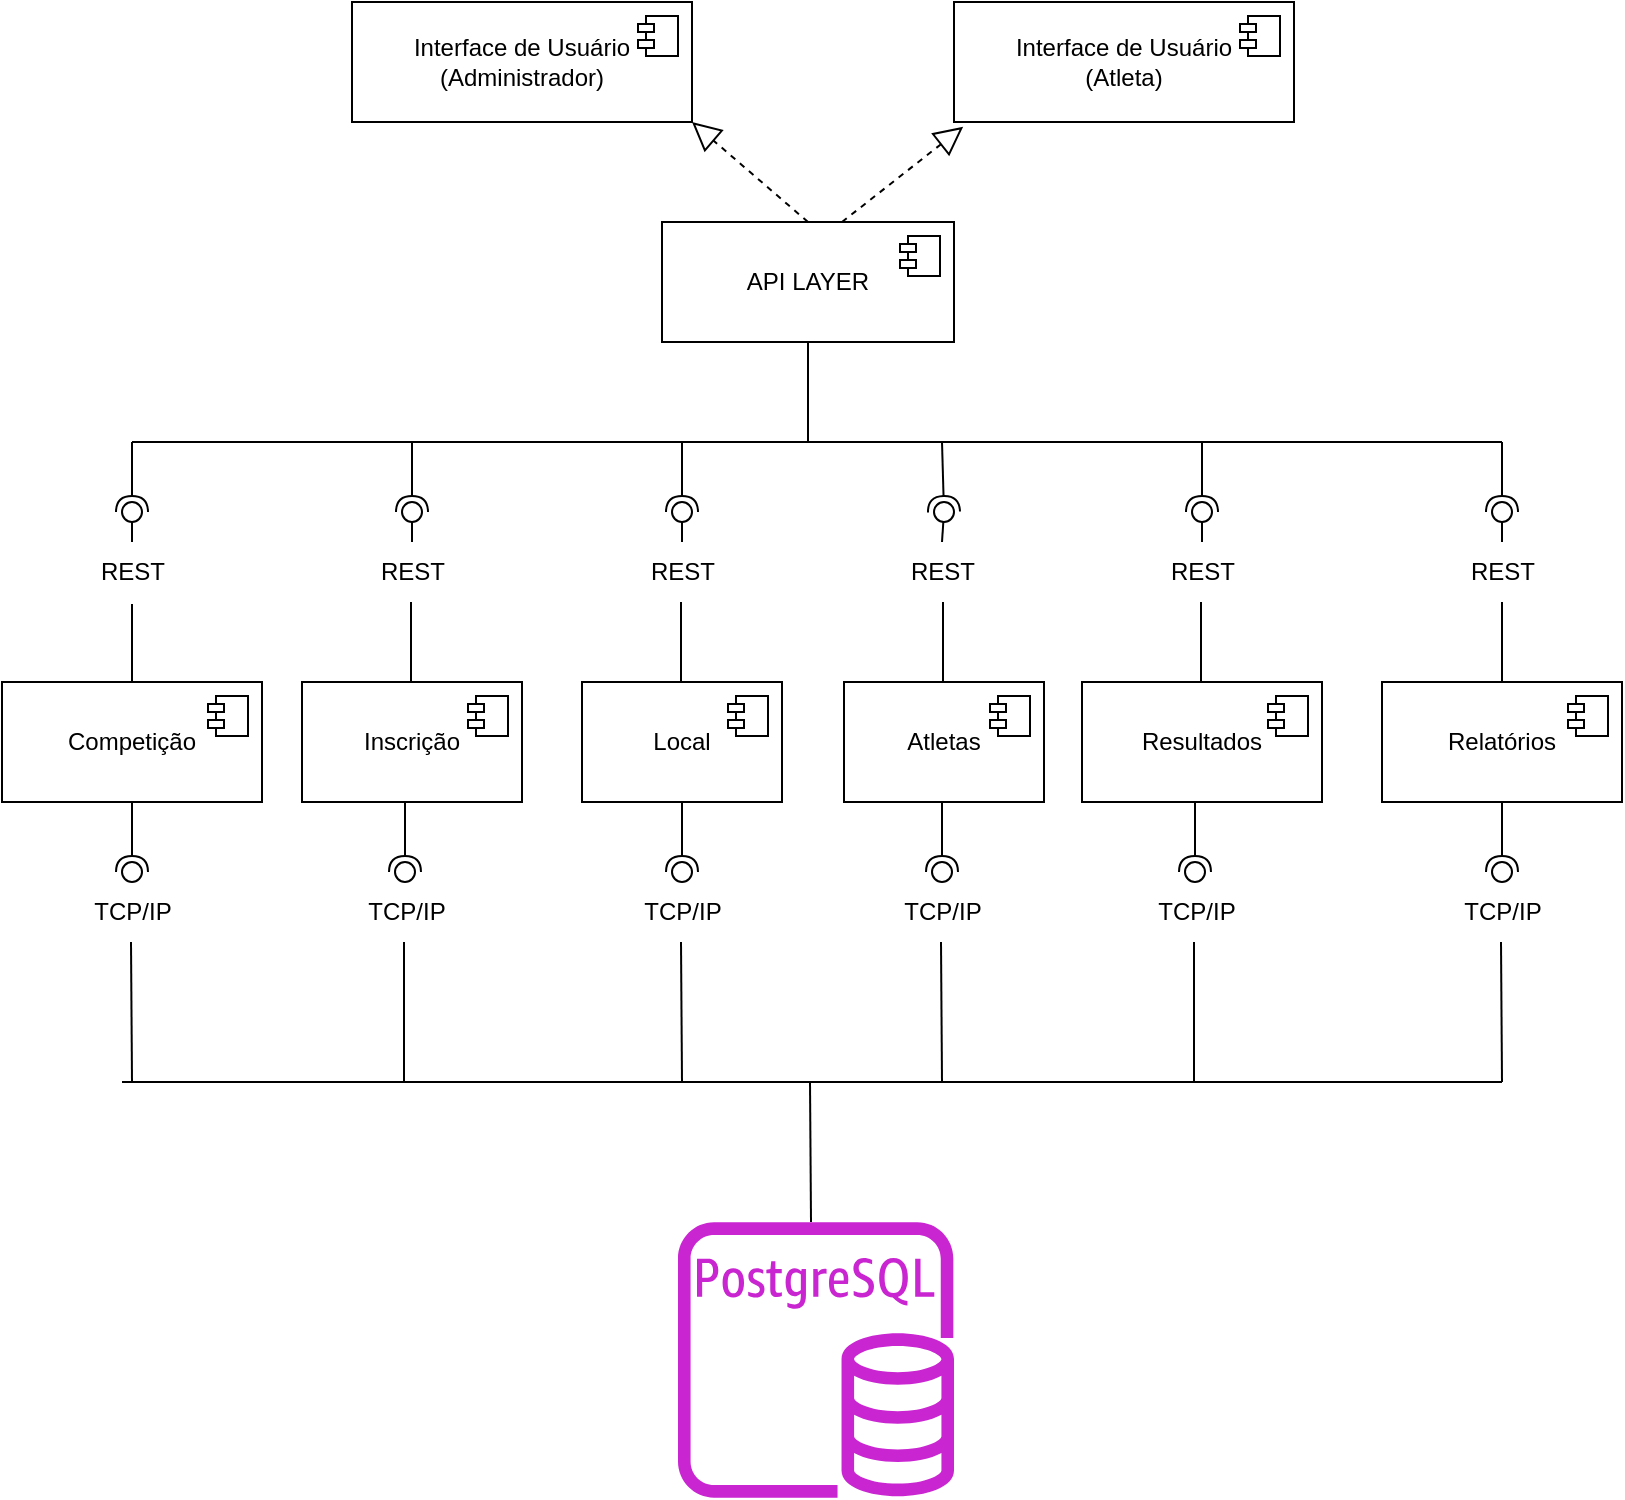 <mxfile version="26.1.3">
  <diagram name="Página-1" id="1hL9Om-VZf7akXX2MLqt">
    <mxGraphModel dx="1114" dy="566" grid="1" gridSize="10" guides="1" tooltips="1" connect="1" arrows="1" fold="1" page="1" pageScale="1" pageWidth="827" pageHeight="1169" math="0" shadow="0">
      <root>
        <mxCell id="0" />
        <mxCell id="1" parent="0" />
        <mxCell id="CLTjU7gQj4OqJzBRMQx3-3" value="Competição" style="html=1;dropTarget=0;whiteSpace=wrap;" vertex="1" parent="1">
          <mxGeometry x="10" y="400" width="130" height="60" as="geometry" />
        </mxCell>
        <mxCell id="CLTjU7gQj4OqJzBRMQx3-4" value="" style="shape=module;jettyWidth=8;jettyHeight=4;" vertex="1" parent="CLTjU7gQj4OqJzBRMQx3-3">
          <mxGeometry x="1" width="20" height="20" relative="1" as="geometry">
            <mxPoint x="-27" y="7" as="offset" />
          </mxGeometry>
        </mxCell>
        <mxCell id="CLTjU7gQj4OqJzBRMQx3-9" value="Local" style="html=1;dropTarget=0;whiteSpace=wrap;" vertex="1" parent="1">
          <mxGeometry x="300" y="400" width="100" height="60" as="geometry" />
        </mxCell>
        <mxCell id="CLTjU7gQj4OqJzBRMQx3-10" value="" style="shape=module;jettyWidth=8;jettyHeight=4;" vertex="1" parent="CLTjU7gQj4OqJzBRMQx3-9">
          <mxGeometry x="1" width="20" height="20" relative="1" as="geometry">
            <mxPoint x="-27" y="7" as="offset" />
          </mxGeometry>
        </mxCell>
        <mxCell id="CLTjU7gQj4OqJzBRMQx3-11" value="Inscrição" style="html=1;dropTarget=0;whiteSpace=wrap;" vertex="1" parent="1">
          <mxGeometry x="160" y="400" width="110" height="60" as="geometry" />
        </mxCell>
        <mxCell id="CLTjU7gQj4OqJzBRMQx3-12" value="" style="shape=module;jettyWidth=8;jettyHeight=4;" vertex="1" parent="CLTjU7gQj4OqJzBRMQx3-11">
          <mxGeometry x="1" width="20" height="20" relative="1" as="geometry">
            <mxPoint x="-27" y="7" as="offset" />
          </mxGeometry>
        </mxCell>
        <mxCell id="CLTjU7gQj4OqJzBRMQx3-13" value="Resultados" style="html=1;dropTarget=0;whiteSpace=wrap;" vertex="1" parent="1">
          <mxGeometry x="550" y="400" width="120" height="60" as="geometry" />
        </mxCell>
        <mxCell id="CLTjU7gQj4OqJzBRMQx3-14" value="" style="shape=module;jettyWidth=8;jettyHeight=4;" vertex="1" parent="CLTjU7gQj4OqJzBRMQx3-13">
          <mxGeometry x="1" width="20" height="20" relative="1" as="geometry">
            <mxPoint x="-27" y="7" as="offset" />
          </mxGeometry>
        </mxCell>
        <mxCell id="CLTjU7gQj4OqJzBRMQx3-15" value="Relatórios" style="html=1;dropTarget=0;whiteSpace=wrap;" vertex="1" parent="1">
          <mxGeometry x="700" y="400" width="120" height="60" as="geometry" />
        </mxCell>
        <mxCell id="CLTjU7gQj4OqJzBRMQx3-16" value="" style="shape=module;jettyWidth=8;jettyHeight=4;" vertex="1" parent="CLTjU7gQj4OqJzBRMQx3-15">
          <mxGeometry x="1" width="20" height="20" relative="1" as="geometry">
            <mxPoint x="-27" y="7" as="offset" />
          </mxGeometry>
        </mxCell>
        <mxCell id="CLTjU7gQj4OqJzBRMQx3-19" value="Atletas" style="html=1;dropTarget=0;whiteSpace=wrap;" vertex="1" parent="1">
          <mxGeometry x="431" y="400" width="100" height="60" as="geometry" />
        </mxCell>
        <mxCell id="CLTjU7gQj4OqJzBRMQx3-20" value="" style="shape=module;jettyWidth=8;jettyHeight=4;" vertex="1" parent="CLTjU7gQj4OqJzBRMQx3-19">
          <mxGeometry x="1" width="20" height="20" relative="1" as="geometry">
            <mxPoint x="-27" y="7" as="offset" />
          </mxGeometry>
        </mxCell>
        <mxCell id="CLTjU7gQj4OqJzBRMQx3-25" style="edgeStyle=orthogonalEdgeStyle;rounded=0;orthogonalLoop=1;jettySize=auto;html=1;endArrow=none;startFill=0;" edge="1" parent="1" source="CLTjU7gQj4OqJzBRMQx3-21">
          <mxGeometry relative="1" as="geometry">
            <mxPoint x="75" y="280" as="targetPoint" />
            <Array as="points">
              <mxPoint x="413" y="280" />
              <mxPoint x="75" y="280" />
            </Array>
          </mxGeometry>
        </mxCell>
        <mxCell id="CLTjU7gQj4OqJzBRMQx3-21" value="API LAYER" style="html=1;dropTarget=0;whiteSpace=wrap;" vertex="1" parent="1">
          <mxGeometry x="340" y="170" width="146" height="60" as="geometry" />
        </mxCell>
        <mxCell id="CLTjU7gQj4OqJzBRMQx3-22" value="" style="shape=module;jettyWidth=8;jettyHeight=4;" vertex="1" parent="CLTjU7gQj4OqJzBRMQx3-21">
          <mxGeometry x="1" width="20" height="20" relative="1" as="geometry">
            <mxPoint x="-27" y="7" as="offset" />
          </mxGeometry>
        </mxCell>
        <mxCell id="CLTjU7gQj4OqJzBRMQx3-28" style="edgeStyle=orthogonalEdgeStyle;rounded=0;orthogonalLoop=1;jettySize=auto;html=1;endArrow=none;startFill=0;" edge="1" parent="1">
          <mxGeometry relative="1" as="geometry">
            <mxPoint x="410" y="280" as="sourcePoint" />
            <mxPoint x="760" y="280" as="targetPoint" />
            <Array as="points">
              <mxPoint x="670" y="280" />
            </Array>
          </mxGeometry>
        </mxCell>
        <mxCell id="CLTjU7gQj4OqJzBRMQx3-43" value="" style="rounded=0;orthogonalLoop=1;jettySize=auto;html=1;endArrow=halfCircle;endFill=0;endSize=6;strokeWidth=1;sketch=0;" edge="1" target="CLTjU7gQj4OqJzBRMQx3-45" parent="1">
          <mxGeometry relative="1" as="geometry">
            <mxPoint x="350" y="280" as="sourcePoint" />
          </mxGeometry>
        </mxCell>
        <mxCell id="CLTjU7gQj4OqJzBRMQx3-44" value="" style="rounded=0;orthogonalLoop=1;jettySize=auto;html=1;endArrow=oval;endFill=0;sketch=0;sourcePerimeterSpacing=0;targetPerimeterSpacing=0;endSize=10;exitX=0.5;exitY=0;exitDx=0;exitDy=0;" edge="1" target="CLTjU7gQj4OqJzBRMQx3-45" parent="1" source="CLTjU7gQj4OqJzBRMQx3-46">
          <mxGeometry relative="1" as="geometry">
            <mxPoint x="360" y="350" as="sourcePoint" />
          </mxGeometry>
        </mxCell>
        <mxCell id="CLTjU7gQj4OqJzBRMQx3-45" value="" style="ellipse;whiteSpace=wrap;html=1;align=center;aspect=fixed;fillColor=none;strokeColor=none;resizable=0;perimeter=centerPerimeter;rotatable=0;allowArrows=0;points=[];outlineConnect=1;" vertex="1" parent="1">
          <mxGeometry x="345" y="310" width="10" height="10" as="geometry" />
        </mxCell>
        <mxCell id="CLTjU7gQj4OqJzBRMQx3-48" value="" style="rounded=0;orthogonalLoop=1;jettySize=auto;html=1;endArrow=halfCircle;endFill=0;endSize=6;strokeWidth=1;sketch=0;" edge="1" parent="1" target="CLTjU7gQj4OqJzBRMQx3-50">
          <mxGeometry relative="1" as="geometry">
            <mxPoint x="480" y="280" as="sourcePoint" />
          </mxGeometry>
        </mxCell>
        <mxCell id="CLTjU7gQj4OqJzBRMQx3-49" value="" style="rounded=0;orthogonalLoop=1;jettySize=auto;html=1;endArrow=oval;endFill=0;sketch=0;sourcePerimeterSpacing=0;targetPerimeterSpacing=0;endSize=10;exitX=0.5;exitY=0;exitDx=0;exitDy=0;" edge="1" parent="1" target="CLTjU7gQj4OqJzBRMQx3-50" source="CLTjU7gQj4OqJzBRMQx3-51">
          <mxGeometry relative="1" as="geometry">
            <mxPoint x="360" y="370" as="sourcePoint" />
          </mxGeometry>
        </mxCell>
        <mxCell id="CLTjU7gQj4OqJzBRMQx3-50" value="" style="ellipse;whiteSpace=wrap;html=1;align=center;aspect=fixed;fillColor=none;strokeColor=none;resizable=0;perimeter=centerPerimeter;rotatable=0;allowArrows=0;points=[];outlineConnect=1;" vertex="1" parent="1">
          <mxGeometry x="476" y="310" width="10" height="10" as="geometry" />
        </mxCell>
        <mxCell id="CLTjU7gQj4OqJzBRMQx3-53" value="" style="rounded=0;orthogonalLoop=1;jettySize=auto;html=1;endArrow=halfCircle;endFill=0;endSize=6;strokeWidth=1;sketch=0;" edge="1" parent="1" target="CLTjU7gQj4OqJzBRMQx3-55">
          <mxGeometry relative="1" as="geometry">
            <mxPoint x="215" y="280" as="sourcePoint" />
          </mxGeometry>
        </mxCell>
        <mxCell id="CLTjU7gQj4OqJzBRMQx3-54" value="" style="rounded=0;orthogonalLoop=1;jettySize=auto;html=1;endArrow=oval;endFill=0;sketch=0;sourcePerimeterSpacing=0;targetPerimeterSpacing=0;endSize=10;exitX=0.5;exitY=0;exitDx=0;exitDy=0;" edge="1" parent="1" target="CLTjU7gQj4OqJzBRMQx3-55" source="CLTjU7gQj4OqJzBRMQx3-56">
          <mxGeometry relative="1" as="geometry">
            <mxPoint x="370" y="380" as="sourcePoint" />
          </mxGeometry>
        </mxCell>
        <mxCell id="CLTjU7gQj4OqJzBRMQx3-55" value="" style="ellipse;whiteSpace=wrap;html=1;align=center;aspect=fixed;fillColor=none;strokeColor=none;resizable=0;perimeter=centerPerimeter;rotatable=0;allowArrows=0;points=[];outlineConnect=1;" vertex="1" parent="1">
          <mxGeometry x="210" y="310" width="10" height="10" as="geometry" />
        </mxCell>
        <mxCell id="CLTjU7gQj4OqJzBRMQx3-57" value="" style="rounded=0;orthogonalLoop=1;jettySize=auto;html=1;endArrow=halfCircle;endFill=0;endSize=6;strokeWidth=1;sketch=0;" edge="1" parent="1" target="CLTjU7gQj4OqJzBRMQx3-59">
          <mxGeometry relative="1" as="geometry">
            <mxPoint x="610" y="280" as="sourcePoint" />
          </mxGeometry>
        </mxCell>
        <mxCell id="CLTjU7gQj4OqJzBRMQx3-58" value="" style="rounded=0;orthogonalLoop=1;jettySize=auto;html=1;endArrow=oval;endFill=0;sketch=0;sourcePerimeterSpacing=0;targetPerimeterSpacing=0;endSize=10;exitX=0.5;exitY=0;exitDx=0;exitDy=0;" edge="1" parent="1" target="CLTjU7gQj4OqJzBRMQx3-59" source="CLTjU7gQj4OqJzBRMQx3-61">
          <mxGeometry relative="1" as="geometry">
            <mxPoint x="380" y="390" as="sourcePoint" />
          </mxGeometry>
        </mxCell>
        <mxCell id="CLTjU7gQj4OqJzBRMQx3-59" value="" style="ellipse;whiteSpace=wrap;html=1;align=center;aspect=fixed;fillColor=none;strokeColor=none;resizable=0;perimeter=centerPerimeter;rotatable=0;allowArrows=0;points=[];outlineConnect=1;" vertex="1" parent="1">
          <mxGeometry x="605" y="310" width="10" height="10" as="geometry" />
        </mxCell>
        <mxCell id="CLTjU7gQj4OqJzBRMQx3-67" value="" style="rounded=0;orthogonalLoop=1;jettySize=auto;html=1;endArrow=halfCircle;endFill=0;endSize=6;strokeWidth=1;sketch=0;" edge="1" parent="1" target="CLTjU7gQj4OqJzBRMQx3-69">
          <mxGeometry relative="1" as="geometry">
            <mxPoint x="75" y="280" as="sourcePoint" />
          </mxGeometry>
        </mxCell>
        <mxCell id="CLTjU7gQj4OqJzBRMQx3-68" value="" style="rounded=0;orthogonalLoop=1;jettySize=auto;html=1;endArrow=oval;endFill=0;sketch=0;sourcePerimeterSpacing=0;targetPerimeterSpacing=0;endSize=10;exitX=0.5;exitY=0;exitDx=0;exitDy=0;" edge="1" parent="1" target="CLTjU7gQj4OqJzBRMQx3-69" source="CLTjU7gQj4OqJzBRMQx3-70">
          <mxGeometry relative="1" as="geometry">
            <mxPoint x="225" y="370" as="sourcePoint" />
          </mxGeometry>
        </mxCell>
        <mxCell id="CLTjU7gQj4OqJzBRMQx3-69" value="" style="ellipse;whiteSpace=wrap;html=1;align=center;aspect=fixed;fillColor=none;strokeColor=none;resizable=0;perimeter=centerPerimeter;rotatable=0;allowArrows=0;points=[];outlineConnect=1;" vertex="1" parent="1">
          <mxGeometry x="70" y="310" width="10" height="10" as="geometry" />
        </mxCell>
        <mxCell id="CLTjU7gQj4OqJzBRMQx3-71" value="" style="rounded=0;orthogonalLoop=1;jettySize=auto;html=1;endArrow=halfCircle;endFill=0;endSize=6;strokeWidth=1;sketch=0;" edge="1" parent="1" target="CLTjU7gQj4OqJzBRMQx3-73">
          <mxGeometry relative="1" as="geometry">
            <mxPoint x="760" y="280" as="sourcePoint" />
          </mxGeometry>
        </mxCell>
        <mxCell id="CLTjU7gQj4OqJzBRMQx3-72" value="" style="rounded=0;orthogonalLoop=1;jettySize=auto;html=1;endArrow=oval;endFill=0;sketch=0;sourcePerimeterSpacing=0;targetPerimeterSpacing=0;endSize=10;exitX=0.5;exitY=0;exitDx=0;exitDy=0;" edge="1" parent="1" target="CLTjU7gQj4OqJzBRMQx3-73" source="CLTjU7gQj4OqJzBRMQx3-60">
          <mxGeometry relative="1" as="geometry">
            <mxPoint x="235" y="380" as="sourcePoint" />
            <Array as="points" />
          </mxGeometry>
        </mxCell>
        <mxCell id="CLTjU7gQj4OqJzBRMQx3-73" value="" style="ellipse;whiteSpace=wrap;html=1;align=center;aspect=fixed;fillColor=none;strokeColor=none;resizable=0;perimeter=centerPerimeter;rotatable=0;allowArrows=0;points=[];outlineConnect=1;" vertex="1" parent="1">
          <mxGeometry x="755" y="310" width="10" height="10" as="geometry" />
        </mxCell>
        <mxCell id="CLTjU7gQj4OqJzBRMQx3-78" value="" style="sketch=0;outlineConnect=0;fontColor=#232F3E;gradientColor=none;fillColor=#C925D1;strokeColor=none;dashed=0;verticalLabelPosition=bottom;verticalAlign=top;align=center;html=1;fontSize=12;fontStyle=0;aspect=fixed;pointerEvents=1;shape=mxgraph.aws4.rds_postgresql_instance;" vertex="1" parent="1">
          <mxGeometry x="348" y="670" width="138" height="138" as="geometry" />
        </mxCell>
        <mxCell id="CLTjU7gQj4OqJzBRMQx3-85" value="Interface de Usuário&lt;div&gt;(Administrador)&lt;/div&gt;" style="html=1;dropTarget=0;whiteSpace=wrap;" vertex="1" parent="1">
          <mxGeometry x="185" y="60" width="170" height="60" as="geometry" />
        </mxCell>
        <mxCell id="CLTjU7gQj4OqJzBRMQx3-86" value="" style="shape=module;jettyWidth=8;jettyHeight=4;" vertex="1" parent="CLTjU7gQj4OqJzBRMQx3-85">
          <mxGeometry x="1" width="20" height="20" relative="1" as="geometry">
            <mxPoint x="-27" y="7" as="offset" />
          </mxGeometry>
        </mxCell>
        <mxCell id="CLTjU7gQj4OqJzBRMQx3-91" value="" style="rounded=0;orthogonalLoop=1;jettySize=auto;html=1;endArrow=halfCircle;endFill=0;endSize=6;strokeWidth=1;sketch=0;exitX=0.5;exitY=1;exitDx=0;exitDy=0;" edge="1" parent="1" target="CLTjU7gQj4OqJzBRMQx3-93" source="CLTjU7gQj4OqJzBRMQx3-3">
          <mxGeometry relative="1" as="geometry">
            <mxPoint x="85" y="290" as="sourcePoint" />
          </mxGeometry>
        </mxCell>
        <mxCell id="CLTjU7gQj4OqJzBRMQx3-92" value="" style="rounded=0;orthogonalLoop=1;jettySize=auto;html=1;endArrow=oval;endFill=0;sketch=0;sourcePerimeterSpacing=0;targetPerimeterSpacing=0;endSize=10;" edge="1" parent="1" target="CLTjU7gQj4OqJzBRMQx3-93" source="CLTjU7gQj4OqJzBRMQx3-94">
          <mxGeometry relative="1" as="geometry">
            <mxPoint x="81.5" y="450" as="sourcePoint" />
          </mxGeometry>
        </mxCell>
        <mxCell id="CLTjU7gQj4OqJzBRMQx3-93" value="" style="ellipse;whiteSpace=wrap;html=1;align=center;aspect=fixed;fillColor=none;strokeColor=none;resizable=0;perimeter=centerPerimeter;rotatable=0;allowArrows=0;points=[];outlineConnect=1;" vertex="1" parent="1">
          <mxGeometry x="70" y="490" width="10" height="10" as="geometry" />
        </mxCell>
        <mxCell id="CLTjU7gQj4OqJzBRMQx3-70" value="REST" style="text;html=1;align=center;verticalAlign=middle;resizable=0;points=[];autosize=1;strokeColor=none;fillColor=none;" vertex="1" parent="1">
          <mxGeometry x="45" y="330" width="60" height="30" as="geometry" />
        </mxCell>
        <mxCell id="CLTjU7gQj4OqJzBRMQx3-56" value="REST" style="text;html=1;align=center;verticalAlign=middle;resizable=0;points=[];autosize=1;strokeColor=none;fillColor=none;" vertex="1" parent="1">
          <mxGeometry x="185" y="330" width="60" height="30" as="geometry" />
        </mxCell>
        <mxCell id="CLTjU7gQj4OqJzBRMQx3-46" value="REST" style="text;html=1;align=center;verticalAlign=middle;resizable=0;points=[];autosize=1;strokeColor=none;fillColor=none;" vertex="1" parent="1">
          <mxGeometry x="320" y="330" width="60" height="30" as="geometry" />
        </mxCell>
        <mxCell id="CLTjU7gQj4OqJzBRMQx3-51" value="REST" style="text;html=1;align=center;verticalAlign=middle;resizable=0;points=[];autosize=1;strokeColor=none;fillColor=none;" vertex="1" parent="1">
          <mxGeometry x="450" y="330" width="60" height="30" as="geometry" />
        </mxCell>
        <mxCell id="CLTjU7gQj4OqJzBRMQx3-61" value="REST" style="text;html=1;align=center;verticalAlign=middle;resizable=0;points=[];autosize=1;strokeColor=none;fillColor=none;" vertex="1" parent="1">
          <mxGeometry x="580" y="330" width="60" height="30" as="geometry" />
        </mxCell>
        <mxCell id="CLTjU7gQj4OqJzBRMQx3-60" value="REST" style="text;html=1;align=center;verticalAlign=middle;resizable=0;points=[];autosize=1;strokeColor=none;fillColor=none;" vertex="1" parent="1">
          <mxGeometry x="730" y="330" width="60" height="30" as="geometry" />
        </mxCell>
        <mxCell id="CLTjU7gQj4OqJzBRMQx3-94" value="TCP/IP" style="text;html=1;align=center;verticalAlign=middle;resizable=0;points=[];autosize=1;strokeColor=none;fillColor=none;" vertex="1" parent="1">
          <mxGeometry x="45" y="500" width="60" height="30" as="geometry" />
        </mxCell>
        <mxCell id="CLTjU7gQj4OqJzBRMQx3-104" value="" style="endArrow=none;html=1;rounded=0;entryX=0.5;entryY=1;entryDx=0;entryDy=0;entryPerimeter=0;" edge="1" parent="1" source="CLTjU7gQj4OqJzBRMQx3-15" target="CLTjU7gQj4OqJzBRMQx3-60">
          <mxGeometry width="50" height="50" relative="1" as="geometry">
            <mxPoint x="390" y="420" as="sourcePoint" />
            <mxPoint x="440" y="370" as="targetPoint" />
          </mxGeometry>
        </mxCell>
        <mxCell id="CLTjU7gQj4OqJzBRMQx3-105" value="" style="endArrow=none;html=1;rounded=0;entryX=0.5;entryY=1;entryDx=0;entryDy=0;entryPerimeter=0;" edge="1" parent="1">
          <mxGeometry width="50" height="50" relative="1" as="geometry">
            <mxPoint x="609.5" y="400" as="sourcePoint" />
            <mxPoint x="609.5" y="360" as="targetPoint" />
          </mxGeometry>
        </mxCell>
        <mxCell id="CLTjU7gQj4OqJzBRMQx3-106" value="" style="endArrow=none;html=1;rounded=0;entryX=0.5;entryY=1;entryDx=0;entryDy=0;entryPerimeter=0;" edge="1" parent="1">
          <mxGeometry width="50" height="50" relative="1" as="geometry">
            <mxPoint x="480.5" y="400" as="sourcePoint" />
            <mxPoint x="480.5" y="360" as="targetPoint" />
          </mxGeometry>
        </mxCell>
        <mxCell id="CLTjU7gQj4OqJzBRMQx3-107" value="" style="endArrow=none;html=1;rounded=0;entryX=0.5;entryY=1;entryDx=0;entryDy=0;entryPerimeter=0;" edge="1" parent="1">
          <mxGeometry width="50" height="50" relative="1" as="geometry">
            <mxPoint x="349.5" y="400" as="sourcePoint" />
            <mxPoint x="349.5" y="360" as="targetPoint" />
          </mxGeometry>
        </mxCell>
        <mxCell id="CLTjU7gQj4OqJzBRMQx3-108" value="" style="endArrow=none;html=1;rounded=0;entryX=0.5;entryY=1;entryDx=0;entryDy=0;entryPerimeter=0;" edge="1" parent="1">
          <mxGeometry width="50" height="50" relative="1" as="geometry">
            <mxPoint x="214.5" y="400" as="sourcePoint" />
            <mxPoint x="214.5" y="360" as="targetPoint" />
          </mxGeometry>
        </mxCell>
        <mxCell id="CLTjU7gQj4OqJzBRMQx3-109" value="" style="endArrow=none;html=1;rounded=0;entryX=0.5;entryY=1.033;entryDx=0;entryDy=0;entryPerimeter=0;exitX=0.5;exitY=0;exitDx=0;exitDy=0;" edge="1" parent="1" source="CLTjU7gQj4OqJzBRMQx3-3" target="CLTjU7gQj4OqJzBRMQx3-70">
          <mxGeometry width="50" height="50" relative="1" as="geometry">
            <mxPoint x="510.5" y="430" as="sourcePoint" />
            <mxPoint x="290" y="380" as="targetPoint" />
          </mxGeometry>
        </mxCell>
        <mxCell id="CLTjU7gQj4OqJzBRMQx3-110" value="" style="endArrow=none;html=1;rounded=0;entryX=0.5;entryY=1.033;entryDx=0;entryDy=0;entryPerimeter=0;" edge="1" parent="1">
          <mxGeometry width="50" height="50" relative="1" as="geometry">
            <mxPoint x="75" y="600" as="sourcePoint" />
            <mxPoint x="74.5" y="530" as="targetPoint" />
          </mxGeometry>
        </mxCell>
        <mxCell id="CLTjU7gQj4OqJzBRMQx3-111" value="" style="rounded=0;orthogonalLoop=1;jettySize=auto;html=1;endArrow=halfCircle;endFill=0;endSize=6;strokeWidth=1;sketch=0;exitX=0.5;exitY=1;exitDx=0;exitDy=0;" edge="1" parent="1" target="CLTjU7gQj4OqJzBRMQx3-113">
          <mxGeometry relative="1" as="geometry">
            <mxPoint x="211.5" y="460" as="sourcePoint" />
          </mxGeometry>
        </mxCell>
        <mxCell id="CLTjU7gQj4OqJzBRMQx3-112" value="" style="rounded=0;orthogonalLoop=1;jettySize=auto;html=1;endArrow=oval;endFill=0;sketch=0;sourcePerimeterSpacing=0;targetPerimeterSpacing=0;endSize=10;" edge="1" parent="1" source="CLTjU7gQj4OqJzBRMQx3-114" target="CLTjU7gQj4OqJzBRMQx3-113">
          <mxGeometry relative="1" as="geometry">
            <mxPoint x="218" y="450" as="sourcePoint" />
          </mxGeometry>
        </mxCell>
        <mxCell id="CLTjU7gQj4OqJzBRMQx3-113" value="" style="ellipse;whiteSpace=wrap;html=1;align=center;aspect=fixed;fillColor=none;strokeColor=none;resizable=0;perimeter=centerPerimeter;rotatable=0;allowArrows=0;points=[];outlineConnect=1;" vertex="1" parent="1">
          <mxGeometry x="206.5" y="490" width="10" height="10" as="geometry" />
        </mxCell>
        <mxCell id="CLTjU7gQj4OqJzBRMQx3-114" value="TCP/IP" style="text;html=1;align=center;verticalAlign=middle;resizable=0;points=[];autosize=1;strokeColor=none;fillColor=none;" vertex="1" parent="1">
          <mxGeometry x="181.5" y="500" width="60" height="30" as="geometry" />
        </mxCell>
        <mxCell id="CLTjU7gQj4OqJzBRMQx3-115" value="" style="endArrow=none;html=1;rounded=0;entryX=0.5;entryY=1.033;entryDx=0;entryDy=0;entryPerimeter=0;" edge="1" parent="1">
          <mxGeometry width="50" height="50" relative="1" as="geometry">
            <mxPoint x="211" y="600" as="sourcePoint" />
            <mxPoint x="211" y="530" as="targetPoint" />
          </mxGeometry>
        </mxCell>
        <mxCell id="CLTjU7gQj4OqJzBRMQx3-116" value="" style="rounded=0;orthogonalLoop=1;jettySize=auto;html=1;endArrow=halfCircle;endFill=0;endSize=6;strokeWidth=1;sketch=0;exitX=0.5;exitY=1;exitDx=0;exitDy=0;" edge="1" parent="1" target="CLTjU7gQj4OqJzBRMQx3-118">
          <mxGeometry relative="1" as="geometry">
            <mxPoint x="350" y="460" as="sourcePoint" />
          </mxGeometry>
        </mxCell>
        <mxCell id="CLTjU7gQj4OqJzBRMQx3-117" value="" style="rounded=0;orthogonalLoop=1;jettySize=auto;html=1;endArrow=oval;endFill=0;sketch=0;sourcePerimeterSpacing=0;targetPerimeterSpacing=0;endSize=10;" edge="1" parent="1" source="CLTjU7gQj4OqJzBRMQx3-119" target="CLTjU7gQj4OqJzBRMQx3-118">
          <mxGeometry relative="1" as="geometry">
            <mxPoint x="356.5" y="450" as="sourcePoint" />
          </mxGeometry>
        </mxCell>
        <mxCell id="CLTjU7gQj4OqJzBRMQx3-118" value="" style="ellipse;whiteSpace=wrap;html=1;align=center;aspect=fixed;fillColor=none;strokeColor=none;resizable=0;perimeter=centerPerimeter;rotatable=0;allowArrows=0;points=[];outlineConnect=1;" vertex="1" parent="1">
          <mxGeometry x="345" y="490" width="10" height="10" as="geometry" />
        </mxCell>
        <mxCell id="CLTjU7gQj4OqJzBRMQx3-119" value="TCP/IP" style="text;html=1;align=center;verticalAlign=middle;resizable=0;points=[];autosize=1;strokeColor=none;fillColor=none;" vertex="1" parent="1">
          <mxGeometry x="320" y="500" width="60" height="30" as="geometry" />
        </mxCell>
        <mxCell id="CLTjU7gQj4OqJzBRMQx3-120" value="" style="endArrow=none;html=1;rounded=0;entryX=0.5;entryY=1.033;entryDx=0;entryDy=0;entryPerimeter=0;" edge="1" parent="1">
          <mxGeometry width="50" height="50" relative="1" as="geometry">
            <mxPoint x="350" y="600" as="sourcePoint" />
            <mxPoint x="349.5" y="530" as="targetPoint" />
          </mxGeometry>
        </mxCell>
        <mxCell id="CLTjU7gQj4OqJzBRMQx3-121" value="" style="rounded=0;orthogonalLoop=1;jettySize=auto;html=1;endArrow=halfCircle;endFill=0;endSize=6;strokeWidth=1;sketch=0;exitX=0.5;exitY=1;exitDx=0;exitDy=0;" edge="1" parent="1" target="CLTjU7gQj4OqJzBRMQx3-123">
          <mxGeometry relative="1" as="geometry">
            <mxPoint x="480" y="460" as="sourcePoint" />
          </mxGeometry>
        </mxCell>
        <mxCell id="CLTjU7gQj4OqJzBRMQx3-122" value="" style="rounded=0;orthogonalLoop=1;jettySize=auto;html=1;endArrow=oval;endFill=0;sketch=0;sourcePerimeterSpacing=0;targetPerimeterSpacing=0;endSize=10;" edge="1" parent="1" source="CLTjU7gQj4OqJzBRMQx3-124" target="CLTjU7gQj4OqJzBRMQx3-123">
          <mxGeometry relative="1" as="geometry">
            <mxPoint x="486.5" y="450" as="sourcePoint" />
          </mxGeometry>
        </mxCell>
        <mxCell id="CLTjU7gQj4OqJzBRMQx3-123" value="" style="ellipse;whiteSpace=wrap;html=1;align=center;aspect=fixed;fillColor=none;strokeColor=none;resizable=0;perimeter=centerPerimeter;rotatable=0;allowArrows=0;points=[];outlineConnect=1;" vertex="1" parent="1">
          <mxGeometry x="475" y="490" width="10" height="10" as="geometry" />
        </mxCell>
        <mxCell id="CLTjU7gQj4OqJzBRMQx3-124" value="TCP/IP" style="text;html=1;align=center;verticalAlign=middle;resizable=0;points=[];autosize=1;strokeColor=none;fillColor=none;" vertex="1" parent="1">
          <mxGeometry x="450" y="500" width="60" height="30" as="geometry" />
        </mxCell>
        <mxCell id="CLTjU7gQj4OqJzBRMQx3-125" value="" style="endArrow=none;html=1;rounded=0;entryX=0.5;entryY=1.033;entryDx=0;entryDy=0;entryPerimeter=0;" edge="1" parent="1">
          <mxGeometry width="50" height="50" relative="1" as="geometry">
            <mxPoint x="480" y="600" as="sourcePoint" />
            <mxPoint x="479.5" y="530" as="targetPoint" />
          </mxGeometry>
        </mxCell>
        <mxCell id="CLTjU7gQj4OqJzBRMQx3-126" value="" style="rounded=0;orthogonalLoop=1;jettySize=auto;html=1;endArrow=halfCircle;endFill=0;endSize=6;strokeWidth=1;sketch=0;exitX=0.5;exitY=1;exitDx=0;exitDy=0;" edge="1" parent="1" target="CLTjU7gQj4OqJzBRMQx3-128">
          <mxGeometry relative="1" as="geometry">
            <mxPoint x="606.5" y="460" as="sourcePoint" />
          </mxGeometry>
        </mxCell>
        <mxCell id="CLTjU7gQj4OqJzBRMQx3-127" value="" style="rounded=0;orthogonalLoop=1;jettySize=auto;html=1;endArrow=oval;endFill=0;sketch=0;sourcePerimeterSpacing=0;targetPerimeterSpacing=0;endSize=10;" edge="1" parent="1" source="CLTjU7gQj4OqJzBRMQx3-129" target="CLTjU7gQj4OqJzBRMQx3-128">
          <mxGeometry relative="1" as="geometry">
            <mxPoint x="613" y="450" as="sourcePoint" />
          </mxGeometry>
        </mxCell>
        <mxCell id="CLTjU7gQj4OqJzBRMQx3-128" value="" style="ellipse;whiteSpace=wrap;html=1;align=center;aspect=fixed;fillColor=none;strokeColor=none;resizable=0;perimeter=centerPerimeter;rotatable=0;allowArrows=0;points=[];outlineConnect=1;" vertex="1" parent="1">
          <mxGeometry x="601.5" y="490" width="10" height="10" as="geometry" />
        </mxCell>
        <mxCell id="CLTjU7gQj4OqJzBRMQx3-129" value="TCP/IP" style="text;html=1;align=center;verticalAlign=middle;resizable=0;points=[];autosize=1;strokeColor=none;fillColor=none;" vertex="1" parent="1">
          <mxGeometry x="576.5" y="500" width="60" height="30" as="geometry" />
        </mxCell>
        <mxCell id="CLTjU7gQj4OqJzBRMQx3-130" value="" style="endArrow=none;html=1;rounded=0;entryX=0.5;entryY=1.033;entryDx=0;entryDy=0;entryPerimeter=0;" edge="1" parent="1">
          <mxGeometry width="50" height="50" relative="1" as="geometry">
            <mxPoint x="606" y="600" as="sourcePoint" />
            <mxPoint x="606" y="530" as="targetPoint" />
          </mxGeometry>
        </mxCell>
        <mxCell id="CLTjU7gQj4OqJzBRMQx3-131" value="" style="rounded=0;orthogonalLoop=1;jettySize=auto;html=1;endArrow=halfCircle;endFill=0;endSize=6;strokeWidth=1;sketch=0;exitX=0.5;exitY=1;exitDx=0;exitDy=0;" edge="1" parent="1" target="CLTjU7gQj4OqJzBRMQx3-133">
          <mxGeometry relative="1" as="geometry">
            <mxPoint x="760" y="460" as="sourcePoint" />
          </mxGeometry>
        </mxCell>
        <mxCell id="CLTjU7gQj4OqJzBRMQx3-132" value="" style="rounded=0;orthogonalLoop=1;jettySize=auto;html=1;endArrow=oval;endFill=0;sketch=0;sourcePerimeterSpacing=0;targetPerimeterSpacing=0;endSize=10;" edge="1" parent="1" source="CLTjU7gQj4OqJzBRMQx3-134" target="CLTjU7gQj4OqJzBRMQx3-133">
          <mxGeometry relative="1" as="geometry">
            <mxPoint x="766.5" y="450" as="sourcePoint" />
          </mxGeometry>
        </mxCell>
        <mxCell id="CLTjU7gQj4OqJzBRMQx3-133" value="" style="ellipse;whiteSpace=wrap;html=1;align=center;aspect=fixed;fillColor=none;strokeColor=none;resizable=0;perimeter=centerPerimeter;rotatable=0;allowArrows=0;points=[];outlineConnect=1;" vertex="1" parent="1">
          <mxGeometry x="755" y="490" width="10" height="10" as="geometry" />
        </mxCell>
        <mxCell id="CLTjU7gQj4OqJzBRMQx3-134" value="TCP/IP" style="text;html=1;align=center;verticalAlign=middle;resizable=0;points=[];autosize=1;strokeColor=none;fillColor=none;" vertex="1" parent="1">
          <mxGeometry x="730" y="500" width="60" height="30" as="geometry" />
        </mxCell>
        <mxCell id="CLTjU7gQj4OqJzBRMQx3-135" value="" style="endArrow=none;html=1;rounded=0;entryX=0.5;entryY=1.033;entryDx=0;entryDy=0;entryPerimeter=0;" edge="1" parent="1">
          <mxGeometry width="50" height="50" relative="1" as="geometry">
            <mxPoint x="760" y="600" as="sourcePoint" />
            <mxPoint x="759.5" y="530" as="targetPoint" />
          </mxGeometry>
        </mxCell>
        <mxCell id="CLTjU7gQj4OqJzBRMQx3-136" value="" style="endArrow=block;dashed=1;endFill=0;endSize=12;html=1;rounded=0;exitX=0.5;exitY=0;exitDx=0;exitDy=0;entryX=1;entryY=1;entryDx=0;entryDy=0;" edge="1" parent="1" source="CLTjU7gQj4OqJzBRMQx3-21" target="CLTjU7gQj4OqJzBRMQx3-85">
          <mxGeometry width="160" relative="1" as="geometry">
            <mxPoint x="330" y="290" as="sourcePoint" />
            <mxPoint x="300" y="160" as="targetPoint" />
          </mxGeometry>
        </mxCell>
        <mxCell id="CLTjU7gQj4OqJzBRMQx3-138" style="edgeStyle=orthogonalEdgeStyle;rounded=0;orthogonalLoop=1;jettySize=auto;html=1;endArrow=none;startFill=0;" edge="1" parent="1">
          <mxGeometry relative="1" as="geometry">
            <mxPoint x="70" y="600" as="sourcePoint" />
            <mxPoint x="760" y="600" as="targetPoint" />
            <Array as="points">
              <mxPoint x="515" y="600" />
            </Array>
          </mxGeometry>
        </mxCell>
        <mxCell id="CLTjU7gQj4OqJzBRMQx3-140" value="" style="endArrow=none;html=1;rounded=0;entryX=0.5;entryY=1.033;entryDx=0;entryDy=0;entryPerimeter=0;" edge="1" parent="1">
          <mxGeometry width="50" height="50" relative="1" as="geometry">
            <mxPoint x="414.5" y="670" as="sourcePoint" />
            <mxPoint x="414" y="600" as="targetPoint" />
          </mxGeometry>
        </mxCell>
        <mxCell id="CLTjU7gQj4OqJzBRMQx3-141" value="Interface de Usuário&lt;div&gt;(Atleta)&lt;/div&gt;" style="html=1;dropTarget=0;whiteSpace=wrap;" vertex="1" parent="1">
          <mxGeometry x="486" y="60" width="170" height="60" as="geometry" />
        </mxCell>
        <mxCell id="CLTjU7gQj4OqJzBRMQx3-142" value="" style="shape=module;jettyWidth=8;jettyHeight=4;" vertex="1" parent="CLTjU7gQj4OqJzBRMQx3-141">
          <mxGeometry x="1" width="20" height="20" relative="1" as="geometry">
            <mxPoint x="-27" y="7" as="offset" />
          </mxGeometry>
        </mxCell>
        <mxCell id="CLTjU7gQj4OqJzBRMQx3-143" value="" style="endArrow=block;dashed=1;endFill=0;endSize=12;html=1;rounded=0;entryX=0.027;entryY=1.04;entryDx=0;entryDy=0;entryPerimeter=0;" edge="1" parent="1" target="CLTjU7gQj4OqJzBRMQx3-141">
          <mxGeometry width="160" relative="1" as="geometry">
            <mxPoint x="430" y="170" as="sourcePoint" />
            <mxPoint x="270" y="130" as="targetPoint" />
          </mxGeometry>
        </mxCell>
      </root>
    </mxGraphModel>
  </diagram>
</mxfile>
